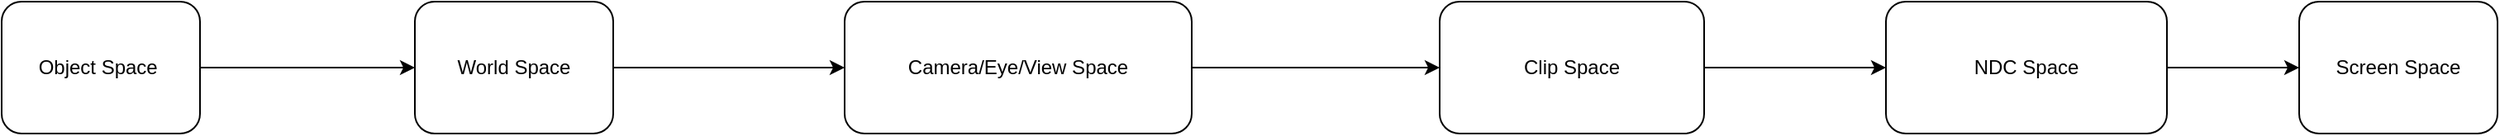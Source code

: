<mxfile>
    <diagram id="oUOczSJdTR7Dr9FOXOw-" name="Page-1">
        <mxGraphModel dx="1153" dy="612" grid="1" gridSize="10" guides="1" tooltips="1" connect="1" arrows="1" fold="1" page="1" pageScale="1" pageWidth="2560" pageHeight="827" background="#FFFFFF" math="0" shadow="0">
            <root>
                <mxCell id="0"/>
                <mxCell id="1" parent="0"/>
                <mxCell id="22" style="edgeStyle=none;html=1;exitX=1;exitY=0.5;exitDx=0;exitDy=0;" edge="1" parent="1" source="3" target="5">
                    <mxGeometry relative="1" as="geometry"/>
                </mxCell>
                <mxCell id="3" value="Object Space&amp;nbsp;" style="rounded=1;whiteSpace=wrap;html=1;" vertex="1" parent="1">
                    <mxGeometry x="140" y="240" width="120" height="80" as="geometry"/>
                </mxCell>
                <mxCell id="21" style="edgeStyle=none;html=1;exitX=1;exitY=0.5;exitDx=0;exitDy=0;entryX=0;entryY=0.5;entryDx=0;entryDy=0;" edge="1" parent="1" source="5" target="9">
                    <mxGeometry relative="1" as="geometry"/>
                </mxCell>
                <mxCell id="5" value="World Space" style="rounded=1;whiteSpace=wrap;html=1;" vertex="1" parent="1">
                    <mxGeometry x="390" y="240" width="120" height="80" as="geometry"/>
                </mxCell>
                <mxCell id="20" style="edgeStyle=none;html=1;exitX=1;exitY=0.5;exitDx=0;exitDy=0;entryX=0;entryY=0.5;entryDx=0;entryDy=0;" edge="1" parent="1" source="9" target="13">
                    <mxGeometry relative="1" as="geometry"/>
                </mxCell>
                <mxCell id="9" value="Camera/Eye/View Space" style="rounded=1;whiteSpace=wrap;html=1;" vertex="1" parent="1">
                    <mxGeometry x="650" y="240" width="210" height="80" as="geometry"/>
                </mxCell>
                <mxCell id="19" style="edgeStyle=none;html=1;exitX=1;exitY=0.5;exitDx=0;exitDy=0;entryX=0;entryY=0.5;entryDx=0;entryDy=0;" edge="1" parent="1" source="13" target="17">
                    <mxGeometry relative="1" as="geometry"/>
                </mxCell>
                <mxCell id="13" value="Clip Space" style="rounded=1;whiteSpace=wrap;html=1;" vertex="1" parent="1">
                    <mxGeometry x="1010" y="240" width="160" height="80" as="geometry"/>
                </mxCell>
                <mxCell id="25" style="edgeStyle=none;html=1;exitX=1;exitY=0.5;exitDx=0;exitDy=0;entryX=0;entryY=0.5;entryDx=0;entryDy=0;" edge="1" parent="1" source="17" target="24">
                    <mxGeometry relative="1" as="geometry"/>
                </mxCell>
                <mxCell id="17" value="NDC Space" style="rounded=1;whiteSpace=wrap;html=1;" vertex="1" parent="1">
                    <mxGeometry x="1280" y="240" width="170" height="80" as="geometry"/>
                </mxCell>
                <mxCell id="24" value="Screen Space" style="rounded=1;whiteSpace=wrap;html=1;" vertex="1" parent="1">
                    <mxGeometry x="1530" y="240" width="120" height="80" as="geometry"/>
                </mxCell>
            </root>
        </mxGraphModel>
    </diagram>
</mxfile>